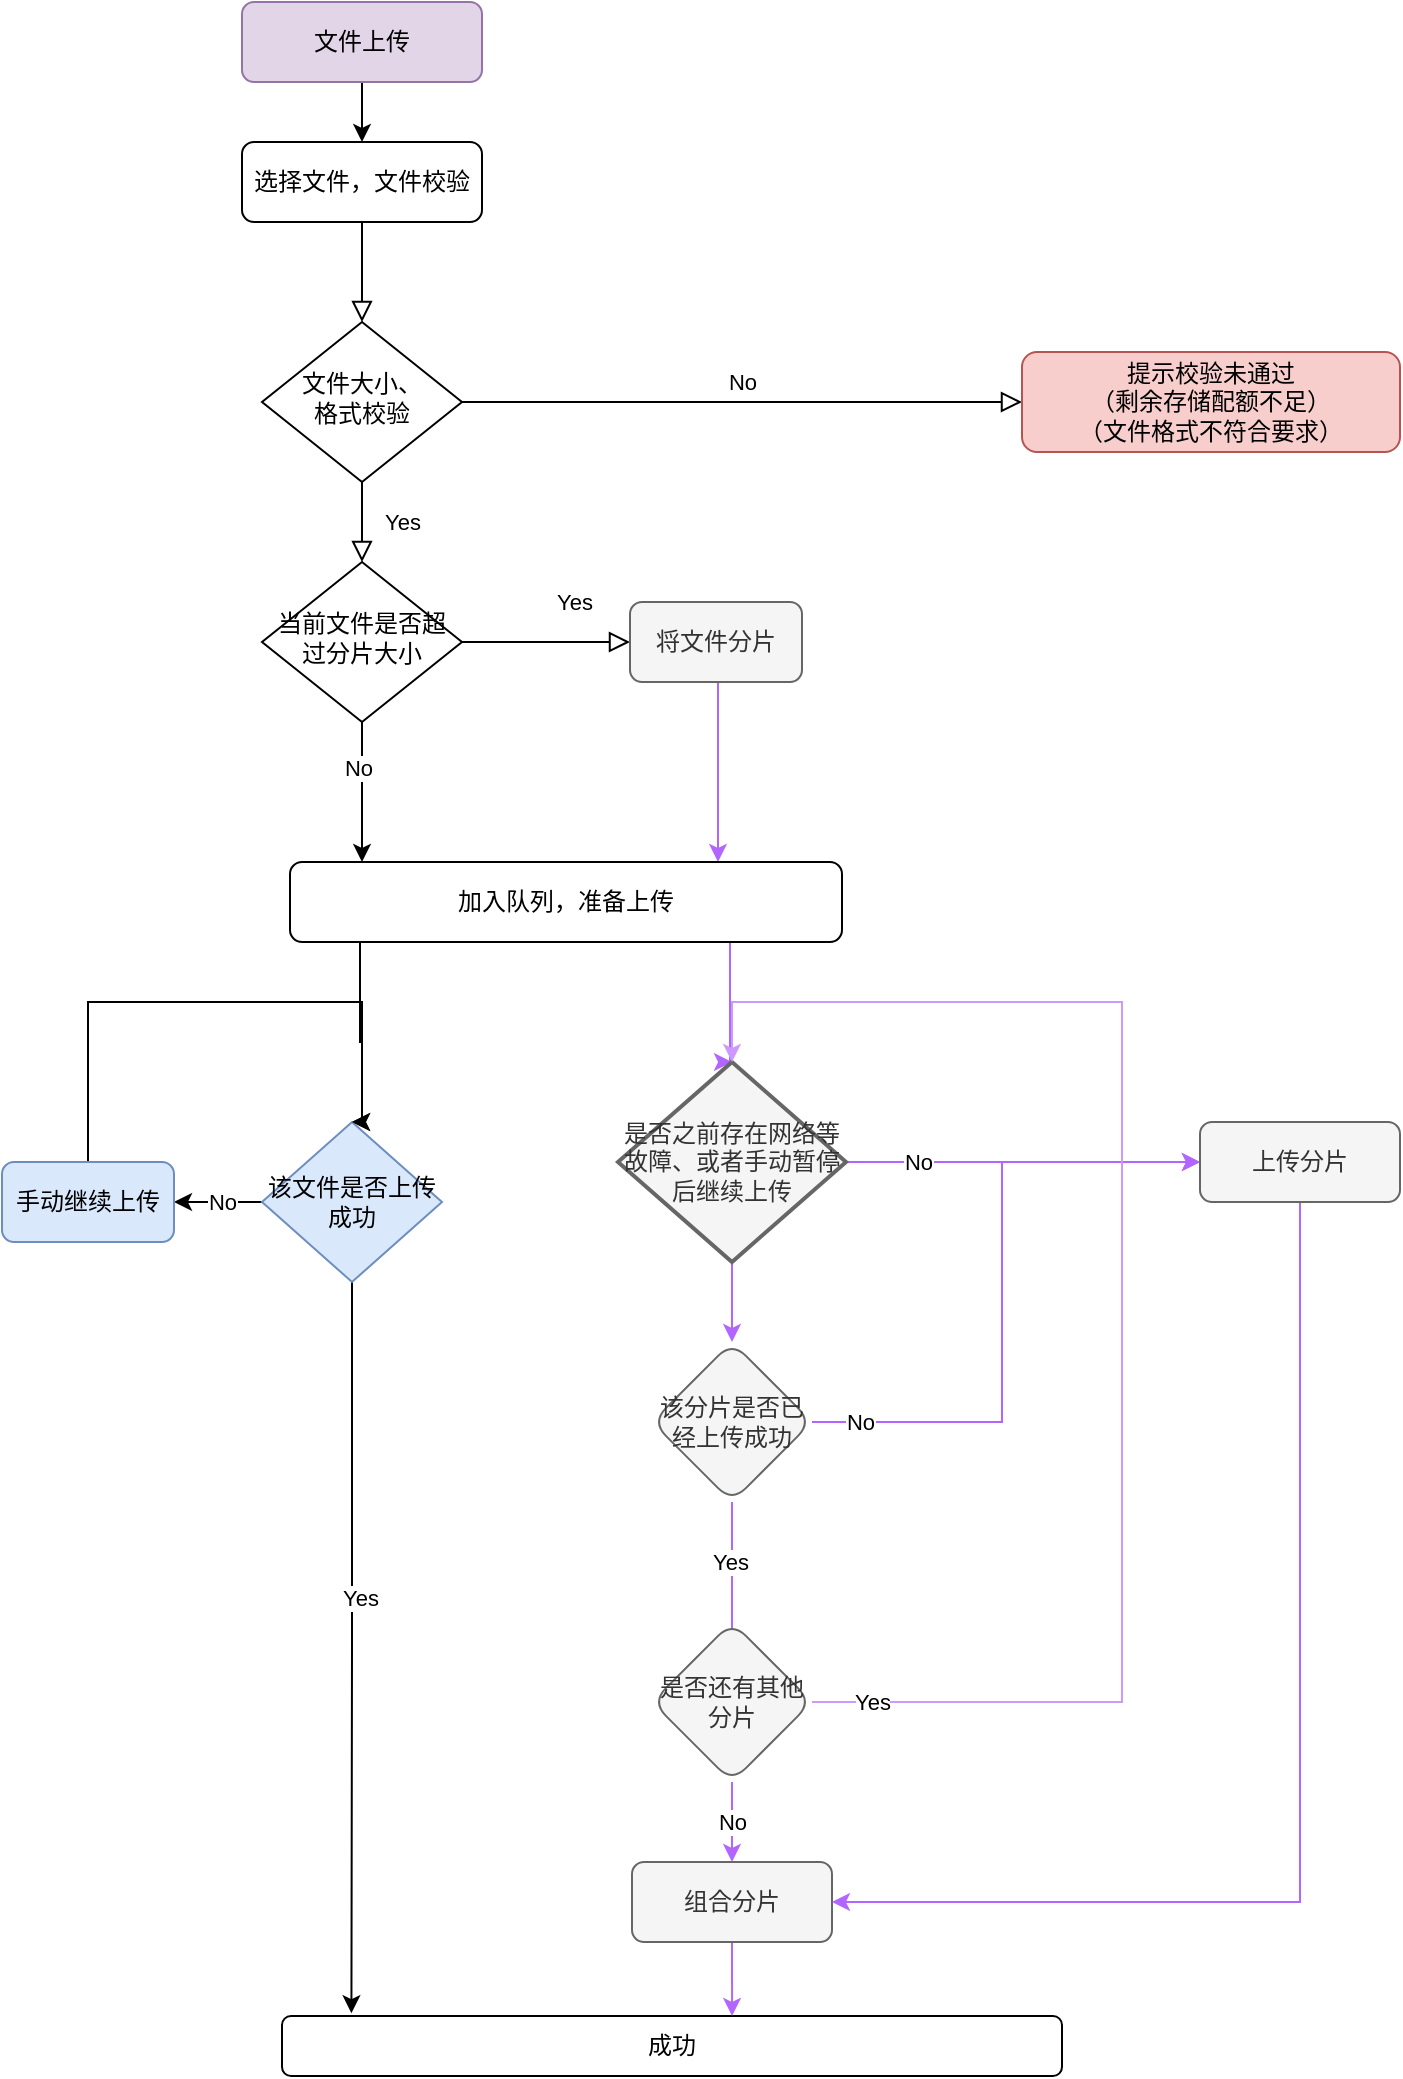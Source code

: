 <mxfile version="16.5.3" type="github">
  <diagram id="C5RBs43oDa-KdzZeNtuy" name="Page-1">
    <mxGraphModel dx="1501" dy="836" grid="1" gridSize="10" guides="1" tooltips="1" connect="1" arrows="1" fold="1" page="1" pageScale="1" pageWidth="827" pageHeight="1169" math="0" shadow="0">
      <root>
        <mxCell id="WIyWlLk6GJQsqaUBKTNV-0" />
        <mxCell id="WIyWlLk6GJQsqaUBKTNV-1" parent="WIyWlLk6GJQsqaUBKTNV-0" />
        <mxCell id="WIyWlLk6GJQsqaUBKTNV-2" value="" style="rounded=0;html=1;jettySize=auto;orthogonalLoop=1;fontSize=11;endArrow=block;endFill=0;endSize=8;strokeWidth=1;shadow=0;labelBackgroundColor=none;edgeStyle=orthogonalEdgeStyle;" parent="WIyWlLk6GJQsqaUBKTNV-1" source="WIyWlLk6GJQsqaUBKTNV-3" target="WIyWlLk6GJQsqaUBKTNV-6" edge="1">
          <mxGeometry relative="1" as="geometry" />
        </mxCell>
        <mxCell id="WIyWlLk6GJQsqaUBKTNV-3" value="选择文件，文件校验" style="rounded=1;whiteSpace=wrap;html=1;fontSize=12;glass=0;strokeWidth=1;shadow=0;perimeterSpacing=0;" parent="WIyWlLk6GJQsqaUBKTNV-1" vertex="1">
          <mxGeometry x="160" y="80" width="120" height="40" as="geometry" />
        </mxCell>
        <mxCell id="WIyWlLk6GJQsqaUBKTNV-4" value="Yes" style="rounded=0;html=1;jettySize=auto;orthogonalLoop=1;fontSize=11;endArrow=block;endFill=0;endSize=8;strokeWidth=1;shadow=0;labelBackgroundColor=none;edgeStyle=orthogonalEdgeStyle;" parent="WIyWlLk6GJQsqaUBKTNV-1" source="WIyWlLk6GJQsqaUBKTNV-6" target="WIyWlLk6GJQsqaUBKTNV-10" edge="1">
          <mxGeometry y="20" relative="1" as="geometry">
            <mxPoint as="offset" />
          </mxGeometry>
        </mxCell>
        <mxCell id="WIyWlLk6GJQsqaUBKTNV-5" value="No" style="edgeStyle=orthogonalEdgeStyle;rounded=0;html=1;jettySize=auto;orthogonalLoop=1;fontSize=11;endArrow=block;endFill=0;endSize=8;strokeWidth=1;shadow=0;labelBackgroundColor=none;" parent="WIyWlLk6GJQsqaUBKTNV-1" source="WIyWlLk6GJQsqaUBKTNV-6" target="WIyWlLk6GJQsqaUBKTNV-7" edge="1">
          <mxGeometry y="10" relative="1" as="geometry">
            <mxPoint as="offset" />
          </mxGeometry>
        </mxCell>
        <mxCell id="WIyWlLk6GJQsqaUBKTNV-6" value="文件大小、&lt;br&gt;格式校验" style="rhombus;whiteSpace=wrap;html=1;shadow=0;fontFamily=Helvetica;fontSize=12;align=center;strokeWidth=1;spacing=6;spacingTop=-4;" parent="WIyWlLk6GJQsqaUBKTNV-1" vertex="1">
          <mxGeometry x="170" y="170" width="100" height="80" as="geometry" />
        </mxCell>
        <mxCell id="WIyWlLk6GJQsqaUBKTNV-7" value="提示校验未通过&lt;br&gt;（剩余存储配额不足）&lt;br&gt;（文件格式不符合要求）" style="rounded=1;whiteSpace=wrap;html=1;fontSize=12;glass=0;strokeWidth=1;shadow=0;fillColor=#f8cecc;strokeColor=#b85450;" parent="WIyWlLk6GJQsqaUBKTNV-1" vertex="1">
          <mxGeometry x="550" y="185" width="189" height="50" as="geometry" />
        </mxCell>
        <mxCell id="WIyWlLk6GJQsqaUBKTNV-8" value="Yes" style="rounded=0;html=1;jettySize=auto;orthogonalLoop=1;fontSize=11;endArrow=block;endFill=0;endSize=8;strokeWidth=1;shadow=0;labelBackgroundColor=none;edgeStyle=orthogonalEdgeStyle;" parent="WIyWlLk6GJQsqaUBKTNV-1" source="WIyWlLk6GJQsqaUBKTNV-10" edge="1">
          <mxGeometry x="0.333" y="20" relative="1" as="geometry">
            <mxPoint as="offset" />
            <mxPoint x="354" y="330" as="targetPoint" />
          </mxGeometry>
        </mxCell>
        <mxCell id="sb0w1vTnHdka-BvZRF65-12" style="edgeStyle=orthogonalEdgeStyle;rounded=0;orthogonalLoop=1;jettySize=auto;html=1;exitX=0.5;exitY=1;exitDx=0;exitDy=0;strokeColor=#000000;" edge="1" parent="WIyWlLk6GJQsqaUBKTNV-1" source="WIyWlLk6GJQsqaUBKTNV-10">
          <mxGeometry relative="1" as="geometry">
            <mxPoint x="220" y="440" as="targetPoint" />
          </mxGeometry>
        </mxCell>
        <mxCell id="sb0w1vTnHdka-BvZRF65-13" value="No" style="edgeLabel;html=1;align=center;verticalAlign=middle;resizable=0;points=[];" vertex="1" connectable="0" parent="sb0w1vTnHdka-BvZRF65-12">
          <mxGeometry x="-0.343" y="-2" relative="1" as="geometry">
            <mxPoint as="offset" />
          </mxGeometry>
        </mxCell>
        <mxCell id="WIyWlLk6GJQsqaUBKTNV-10" value="当前文件是否超过分片大小" style="rhombus;whiteSpace=wrap;html=1;shadow=0;fontFamily=Helvetica;fontSize=12;align=center;strokeWidth=1;spacing=6;spacingTop=-4;" parent="WIyWlLk6GJQsqaUBKTNV-1" vertex="1">
          <mxGeometry x="170" y="290" width="100" height="80" as="geometry" />
        </mxCell>
        <mxCell id="sb0w1vTnHdka-BvZRF65-11" style="edgeStyle=orthogonalEdgeStyle;rounded=0;orthogonalLoop=1;jettySize=auto;html=1;exitX=0.5;exitY=1;exitDx=0;exitDy=0;entryX=0.75;entryY=0;entryDx=0;entryDy=0;strokeColor=#B266FF;" edge="1" parent="WIyWlLk6GJQsqaUBKTNV-1">
          <mxGeometry relative="1" as="geometry">
            <mxPoint x="396" y="350" as="sourcePoint" />
            <mxPoint x="398.0" y="440" as="targetPoint" />
            <Array as="points">
              <mxPoint x="398" y="350" />
            </Array>
          </mxGeometry>
        </mxCell>
        <mxCell id="sb0w1vTnHdka-BvZRF65-15" style="edgeStyle=orthogonalEdgeStyle;rounded=0;orthogonalLoop=1;jettySize=auto;html=1;exitX=0.25;exitY=1;exitDx=0;exitDy=0;strokeColor=#000000;entryX=0.5;entryY=0;entryDx=0;entryDy=0;" edge="1" parent="WIyWlLk6GJQsqaUBKTNV-1" target="sb0w1vTnHdka-BvZRF65-16">
          <mxGeometry relative="1" as="geometry">
            <mxPoint x="198.5" y="480" as="sourcePoint" />
            <mxPoint x="219" y="540" as="targetPoint" />
            <Array as="points">
              <mxPoint x="219" y="480" />
              <mxPoint x="219" y="530" />
              <mxPoint x="220" y="530" />
            </Array>
          </mxGeometry>
        </mxCell>
        <mxCell id="sb0w1vTnHdka-BvZRF65-17" style="edgeStyle=orthogonalEdgeStyle;rounded=0;orthogonalLoop=1;jettySize=auto;html=1;exitX=0.75;exitY=1;exitDx=0;exitDy=0;entryX=0.5;entryY=0;entryDx=0;entryDy=0;entryPerimeter=0;strokeColor=#B266FF;" edge="1" parent="WIyWlLk6GJQsqaUBKTNV-1" source="WIyWlLk6GJQsqaUBKTNV-12" target="sb0w1vTnHdka-BvZRF65-24">
          <mxGeometry relative="1" as="geometry">
            <mxPoint x="357.04" y="540" as="targetPoint" />
            <Array as="points">
              <mxPoint x="404" y="480" />
            </Array>
          </mxGeometry>
        </mxCell>
        <mxCell id="WIyWlLk6GJQsqaUBKTNV-12" value="加入队列，准备上传" style="rounded=1;whiteSpace=wrap;html=1;fontSize=12;glass=0;strokeWidth=1;shadow=0;" parent="WIyWlLk6GJQsqaUBKTNV-1" vertex="1">
          <mxGeometry x="184" y="440" width="276" height="40" as="geometry" />
        </mxCell>
        <mxCell id="sb0w1vTnHdka-BvZRF65-2" style="edgeStyle=orthogonalEdgeStyle;rounded=0;orthogonalLoop=1;jettySize=auto;html=1;exitX=0.5;exitY=1;exitDx=0;exitDy=0;entryX=0.5;entryY=0;entryDx=0;entryDy=0;" edge="1" parent="WIyWlLk6GJQsqaUBKTNV-1" source="sb0w1vTnHdka-BvZRF65-0" target="WIyWlLk6GJQsqaUBKTNV-3">
          <mxGeometry relative="1" as="geometry" />
        </mxCell>
        <mxCell id="sb0w1vTnHdka-BvZRF65-0" value="文件上传" style="rounded=1;whiteSpace=wrap;html=1;fontSize=12;glass=0;strokeWidth=1;shadow=0;perimeterSpacing=0;fillColor=#e1d5e7;strokeColor=#9673a6;" vertex="1" parent="WIyWlLk6GJQsqaUBKTNV-1">
          <mxGeometry x="160" y="10" width="120" height="40" as="geometry" />
        </mxCell>
        <mxCell id="sb0w1vTnHdka-BvZRF65-38" style="edgeStyle=orthogonalEdgeStyle;rounded=0;orthogonalLoop=1;jettySize=auto;html=1;exitX=0.5;exitY=1;exitDx=0;exitDy=0;strokeColor=#000000;entryX=0.089;entryY=-0.047;entryDx=0;entryDy=0;entryPerimeter=0;" edge="1" parent="WIyWlLk6GJQsqaUBKTNV-1" source="sb0w1vTnHdka-BvZRF65-16" target="sb0w1vTnHdka-BvZRF65-21">
          <mxGeometry relative="1" as="geometry">
            <mxPoint x="200" y="660.0" as="sourcePoint" />
            <mxPoint x="215" y="990" as="targetPoint" />
            <Array as="points" />
          </mxGeometry>
        </mxCell>
        <mxCell id="sb0w1vTnHdka-BvZRF65-39" value="Yes" style="edgeLabel;html=1;align=center;verticalAlign=middle;resizable=0;points=[];" vertex="1" connectable="0" parent="sb0w1vTnHdka-BvZRF65-38">
          <mxGeometry x="-0.135" y="4" relative="1" as="geometry">
            <mxPoint as="offset" />
          </mxGeometry>
        </mxCell>
        <mxCell id="sb0w1vTnHdka-BvZRF65-58" style="edgeStyle=orthogonalEdgeStyle;rounded=0;orthogonalLoop=1;jettySize=auto;html=1;exitX=0;exitY=0.5;exitDx=0;exitDy=0;entryX=1;entryY=0.5;entryDx=0;entryDy=0;strokeColor=#000000;" edge="1" parent="WIyWlLk6GJQsqaUBKTNV-1" source="sb0w1vTnHdka-BvZRF65-16" target="sb0w1vTnHdka-BvZRF65-57">
          <mxGeometry relative="1" as="geometry" />
        </mxCell>
        <mxCell id="sb0w1vTnHdka-BvZRF65-59" value="No" style="edgeLabel;html=1;align=center;verticalAlign=middle;resizable=0;points=[];" vertex="1" connectable="0" parent="sb0w1vTnHdka-BvZRF65-58">
          <mxGeometry x="-0.651" y="-1" relative="1" as="geometry">
            <mxPoint x="-13" y="1" as="offset" />
          </mxGeometry>
        </mxCell>
        <mxCell id="sb0w1vTnHdka-BvZRF65-16" value="&lt;span&gt;该文件是否上传成功&lt;/span&gt;" style="rhombus;whiteSpace=wrap;html=1;shadow=0;fillColor=#dae8fc;strokeColor=#6c8ebf;" vertex="1" parent="WIyWlLk6GJQsqaUBKTNV-1">
          <mxGeometry x="170" y="570" width="90" height="80" as="geometry" />
        </mxCell>
        <mxCell id="sb0w1vTnHdka-BvZRF65-21" value="成功" style="rounded=1;whiteSpace=wrap;html=1;fontSize=12;glass=0;strokeWidth=1;shadow=0;" vertex="1" parent="WIyWlLk6GJQsqaUBKTNV-1">
          <mxGeometry x="180" y="1017" width="390" height="30" as="geometry" />
        </mxCell>
        <mxCell id="sb0w1vTnHdka-BvZRF65-26" value="" style="edgeStyle=orthogonalEdgeStyle;rounded=0;orthogonalLoop=1;jettySize=auto;html=1;strokeColor=#B266FF;exitX=0.5;exitY=1;exitDx=0;exitDy=0;" edge="1" parent="WIyWlLk6GJQsqaUBKTNV-1" source="sb0w1vTnHdka-BvZRF65-22">
          <mxGeometry relative="1" as="geometry">
            <mxPoint x="405" y="850" as="targetPoint" />
            <Array as="points">
              <mxPoint x="405" y="840" />
            </Array>
          </mxGeometry>
        </mxCell>
        <mxCell id="sb0w1vTnHdka-BvZRF65-28" value="Yes" style="edgeLabel;html=1;align=center;verticalAlign=middle;resizable=0;points=[];" vertex="1" connectable="0" parent="sb0w1vTnHdka-BvZRF65-26">
          <mxGeometry x="-0.35" y="-1" relative="1" as="geometry">
            <mxPoint as="offset" />
          </mxGeometry>
        </mxCell>
        <mxCell id="sb0w1vTnHdka-BvZRF65-34" value="" style="edgeStyle=orthogonalEdgeStyle;rounded=0;orthogonalLoop=1;jettySize=auto;html=1;strokeColor=#B266FF;exitX=1;exitY=0.5;exitDx=0;exitDy=0;" edge="1" parent="WIyWlLk6GJQsqaUBKTNV-1" source="sb0w1vTnHdka-BvZRF65-22" target="sb0w1vTnHdka-BvZRF65-33">
          <mxGeometry relative="1" as="geometry">
            <Array as="points">
              <mxPoint x="540" y="720" />
              <mxPoint x="540" y="590" />
            </Array>
          </mxGeometry>
        </mxCell>
        <mxCell id="sb0w1vTnHdka-BvZRF65-44" value="No" style="edgeLabel;html=1;align=center;verticalAlign=middle;resizable=0;points=[];" vertex="1" connectable="0" parent="sb0w1vTnHdka-BvZRF65-34">
          <mxGeometry x="-0.424" y="4" relative="1" as="geometry">
            <mxPoint x="-70" y="4" as="offset" />
          </mxGeometry>
        </mxCell>
        <mxCell id="sb0w1vTnHdka-BvZRF65-22" value="&lt;span&gt;该分片是否已经上传成功&lt;/span&gt;" style="rhombus;whiteSpace=wrap;html=1;rounded=1;glass=0;strokeWidth=1;shadow=0;fillColor=#f5f5f5;strokeColor=#666666;fontColor=#333333;" vertex="1" parent="WIyWlLk6GJQsqaUBKTNV-1">
          <mxGeometry x="365" y="680" width="80" height="80" as="geometry" />
        </mxCell>
        <mxCell id="sb0w1vTnHdka-BvZRF65-43" style="edgeStyle=orthogonalEdgeStyle;rounded=0;orthogonalLoop=1;jettySize=auto;html=1;exitX=1;exitY=0.5;exitDx=0;exitDy=0;exitPerimeter=0;strokeColor=#B266FF;" edge="1" parent="WIyWlLk6GJQsqaUBKTNV-1" source="sb0w1vTnHdka-BvZRF65-24" target="sb0w1vTnHdka-BvZRF65-33">
          <mxGeometry relative="1" as="geometry" />
        </mxCell>
        <mxCell id="sb0w1vTnHdka-BvZRF65-45" value="No" style="edgeLabel;html=1;align=center;verticalAlign=middle;resizable=0;points=[];" vertex="1" connectable="0" parent="sb0w1vTnHdka-BvZRF65-43">
          <mxGeometry x="-0.594" relative="1" as="geometry">
            <mxPoint as="offset" />
          </mxGeometry>
        </mxCell>
        <mxCell id="sb0w1vTnHdka-BvZRF65-52" style="edgeStyle=orthogonalEdgeStyle;rounded=0;orthogonalLoop=1;jettySize=auto;html=1;exitX=0.5;exitY=1;exitDx=0;exitDy=0;exitPerimeter=0;entryX=0.5;entryY=0;entryDx=0;entryDy=0;strokeColor=#B266FF;" edge="1" parent="WIyWlLk6GJQsqaUBKTNV-1" source="sb0w1vTnHdka-BvZRF65-24" target="sb0w1vTnHdka-BvZRF65-22">
          <mxGeometry relative="1" as="geometry" />
        </mxCell>
        <mxCell id="sb0w1vTnHdka-BvZRF65-24" value="&lt;span&gt;是否之前存在网络等故障、或者手动暂停后继续上传&lt;/span&gt;" style="strokeWidth=2;html=1;shape=mxgraph.flowchart.decision;whiteSpace=wrap;shadow=0;fillColor=#f5f5f5;strokeColor=#666666;fontColor=#333333;" vertex="1" parent="WIyWlLk6GJQsqaUBKTNV-1">
          <mxGeometry x="348" y="540" width="114" height="100" as="geometry" />
        </mxCell>
        <mxCell id="sb0w1vTnHdka-BvZRF65-29" style="edgeStyle=orthogonalEdgeStyle;rounded=0;orthogonalLoop=1;jettySize=auto;html=1;exitX=1;exitY=0.5;exitDx=0;exitDy=0;strokeColor=#CC99FF;" edge="1" parent="WIyWlLk6GJQsqaUBKTNV-1" source="sb0w1vTnHdka-BvZRF65-25">
          <mxGeometry relative="1" as="geometry">
            <mxPoint x="405" y="540" as="targetPoint" />
            <mxPoint x="645" y="710" as="sourcePoint" />
            <Array as="points">
              <mxPoint x="600" y="860" />
              <mxPoint x="600" y="510" />
              <mxPoint x="405" y="510" />
            </Array>
          </mxGeometry>
        </mxCell>
        <mxCell id="sb0w1vTnHdka-BvZRF65-30" value="Yes" style="edgeLabel;html=1;align=center;verticalAlign=middle;resizable=0;points=[];" vertex="1" connectable="0" parent="sb0w1vTnHdka-BvZRF65-29">
          <mxGeometry x="-0.698" relative="1" as="geometry">
            <mxPoint x="-80" as="offset" />
          </mxGeometry>
        </mxCell>
        <mxCell id="sb0w1vTnHdka-BvZRF65-32" value="No" style="edgeStyle=orthogonalEdgeStyle;rounded=0;orthogonalLoop=1;jettySize=auto;html=1;exitX=0.5;exitY=1;exitDx=0;exitDy=0;strokeColor=#B266FF;" edge="1" parent="WIyWlLk6GJQsqaUBKTNV-1" source="sb0w1vTnHdka-BvZRF65-25" target="sb0w1vTnHdka-BvZRF65-31">
          <mxGeometry relative="1" as="geometry" />
        </mxCell>
        <mxCell id="sb0w1vTnHdka-BvZRF65-25" value="&lt;span&gt;是否还有其他分片&lt;/span&gt;" style="rhombus;whiteSpace=wrap;html=1;rounded=1;glass=0;strokeWidth=1;shadow=0;fillColor=#f5f5f5;strokeColor=#666666;fontColor=#333333;" vertex="1" parent="WIyWlLk6GJQsqaUBKTNV-1">
          <mxGeometry x="365" y="820" width="80" height="80" as="geometry" />
        </mxCell>
        <mxCell id="sb0w1vTnHdka-BvZRF65-56" style="edgeStyle=orthogonalEdgeStyle;rounded=0;orthogonalLoop=1;jettySize=auto;html=1;exitX=0.5;exitY=1;exitDx=0;exitDy=0;strokeColor=#B266FF;entryX=0.577;entryY=0;entryDx=0;entryDy=0;entryPerimeter=0;" edge="1" parent="WIyWlLk6GJQsqaUBKTNV-1" source="sb0w1vTnHdka-BvZRF65-31" target="sb0w1vTnHdka-BvZRF65-21">
          <mxGeometry relative="1" as="geometry" />
        </mxCell>
        <mxCell id="sb0w1vTnHdka-BvZRF65-31" value="组合分片" style="rounded=1;whiteSpace=wrap;html=1;fontSize=12;glass=0;strokeWidth=1;shadow=0;fillColor=#f5f5f5;strokeColor=#666666;fontColor=#333333;" vertex="1" parent="WIyWlLk6GJQsqaUBKTNV-1">
          <mxGeometry x="355" y="940" width="100" height="40" as="geometry" />
        </mxCell>
        <mxCell id="sb0w1vTnHdka-BvZRF65-54" style="edgeStyle=orthogonalEdgeStyle;rounded=0;orthogonalLoop=1;jettySize=auto;html=1;exitX=0.5;exitY=1;exitDx=0;exitDy=0;entryX=1;entryY=0.5;entryDx=0;entryDy=0;strokeColor=#B266FF;" edge="1" parent="WIyWlLk6GJQsqaUBKTNV-1" source="sb0w1vTnHdka-BvZRF65-33" target="sb0w1vTnHdka-BvZRF65-31">
          <mxGeometry relative="1" as="geometry" />
        </mxCell>
        <mxCell id="sb0w1vTnHdka-BvZRF65-33" value="上传分片" style="whiteSpace=wrap;html=1;rounded=1;glass=0;strokeWidth=1;shadow=0;fillColor=#f5f5f5;strokeColor=#666666;fontColor=#333333;" vertex="1" parent="WIyWlLk6GJQsqaUBKTNV-1">
          <mxGeometry x="639" y="570" width="100" height="40" as="geometry" />
        </mxCell>
        <mxCell id="sb0w1vTnHdka-BvZRF65-55" value="&lt;span&gt;将文件分片&lt;/span&gt;" style="rounded=1;whiteSpace=wrap;html=1;shadow=0;fillColor=#f5f5f5;strokeColor=#666666;fontColor=#333333;" vertex="1" parent="WIyWlLk6GJQsqaUBKTNV-1">
          <mxGeometry x="354" y="310" width="86" height="40" as="geometry" />
        </mxCell>
        <mxCell id="sb0w1vTnHdka-BvZRF65-60" style="edgeStyle=orthogonalEdgeStyle;rounded=0;orthogonalLoop=1;jettySize=auto;html=1;exitX=0.5;exitY=0;exitDx=0;exitDy=0;entryX=0.5;entryY=0;entryDx=0;entryDy=0;strokeColor=#000000;" edge="1" parent="WIyWlLk6GJQsqaUBKTNV-1" source="sb0w1vTnHdka-BvZRF65-57" target="sb0w1vTnHdka-BvZRF65-16">
          <mxGeometry relative="1" as="geometry">
            <Array as="points">
              <mxPoint x="83" y="510" />
              <mxPoint x="220" y="510" />
              <mxPoint x="220" y="570" />
            </Array>
          </mxGeometry>
        </mxCell>
        <mxCell id="sb0w1vTnHdka-BvZRF65-57" value="手动继续上传" style="rounded=1;whiteSpace=wrap;html=1;shadow=0;fillColor=#dae8fc;strokeColor=#6c8ebf;" vertex="1" parent="WIyWlLk6GJQsqaUBKTNV-1">
          <mxGeometry x="40" y="590" width="86" height="40" as="geometry" />
        </mxCell>
      </root>
    </mxGraphModel>
  </diagram>
</mxfile>
